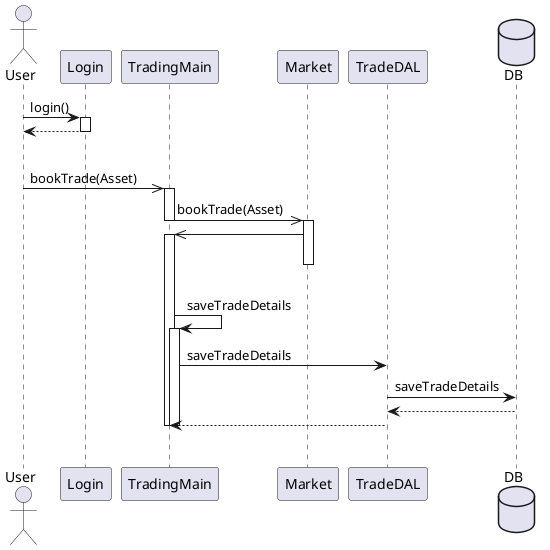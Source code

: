 @startuml
actor User
User->Login: login()
activate Login
Login--> User
deactivate Login
|||
User->>TradingMain: bookTrade(Asset)
Activate TradingMain
TradingMain->>Market: bookTrade(Asset)
deactivate TradingMain
activate Market
Market->>TradingMain
activate TradingMain
deactivate Market
|||
TradingMain->TradingMain: saveTradeDetails
activate TradingMain
TradingMain->TradeDAL: saveTradeDetails
database DB
TradeDAL->DB: saveTradeDetails
DB-->TradeDAL
TradeDAL-->TradingMain
|||
deactivate TradingMain
deactivate TradingMain


@enduml
